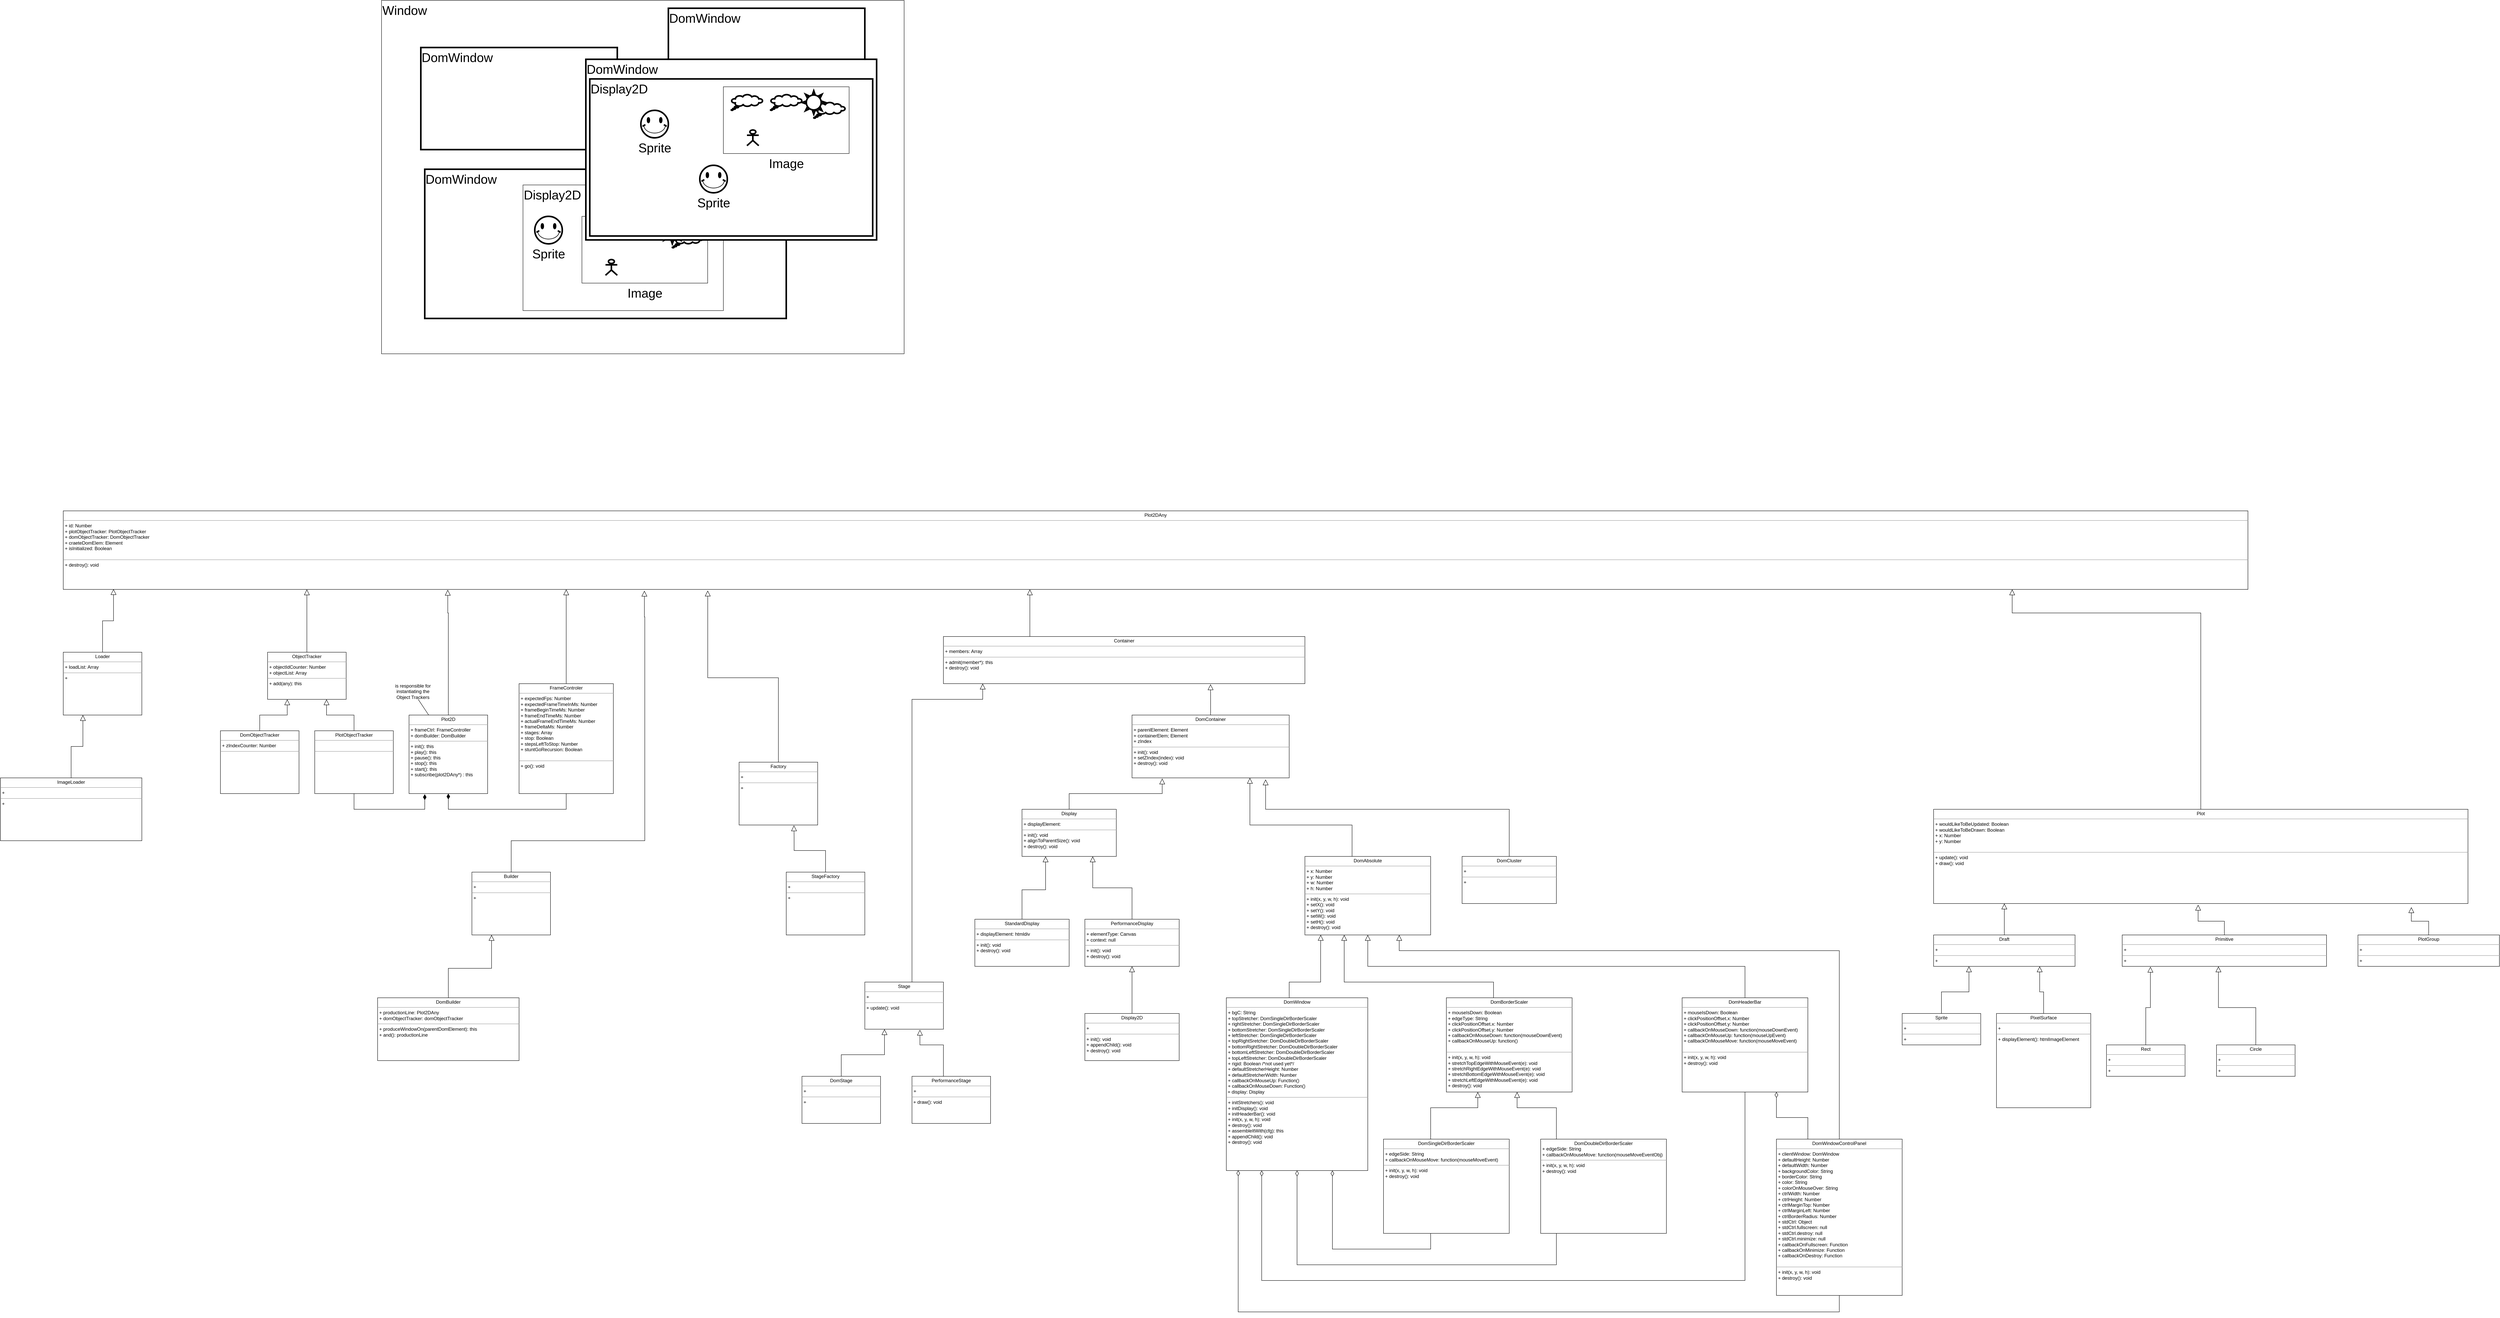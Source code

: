 <mxfile version="18.2.0" type="device"><diagram name="Page-1" id="c4acf3e9-155e-7222-9cf6-157b1a14988f"><mxGraphModel dx="3333" dy="3753" grid="1" gridSize="10" guides="1" tooltips="1" connect="1" arrows="1" fold="1" page="1" pageScale="1" pageWidth="850" pageHeight="1100" background="none" math="0" shadow="0"><root><mxCell id="0"/><mxCell id="1" parent="0"/><mxCell id="RJFBfe73I9CJy5NAkhD7-13" style="edgeStyle=orthogonalEdgeStyle;rounded=0;orthogonalLoop=1;jettySize=auto;html=1;fontFamily=Helvetica;fontSize=12;endArrow=block;endFill=0;endSize=12;exitX=0.5;exitY=0;exitDx=0;exitDy=0;entryX=0.176;entryY=1.005;entryDx=0;entryDy=0;entryPerimeter=0;" parent="1" source="RJFBfe73I9CJy5NAkhD7-12" target="GbcnIfU0_HONQXFaWi0M-7" edge="1"><mxGeometry relative="1" as="geometry"><mxPoint x="-510" y="-860" as="targetPoint"/><Array as="points"><mxPoint x="-620" y="-860"/><mxPoint x="-621" y="-860"/></Array></mxGeometry></mxCell><mxCell id="RJFBfe73I9CJy5NAkhD7-12" value="&lt;p style=&quot;margin: 0px ; margin-top: 4px ; text-align: center&quot;&gt;Plot2D&lt;br&gt;&lt;/p&gt;&lt;hr size=&quot;1&quot;&gt;&lt;p style=&quot;margin: 0px ; margin-left: 4px&quot;&gt;+ frameCtrl: FrameController&lt;/p&gt;&lt;p style=&quot;margin: 0px ; margin-left: 4px&quot;&gt;+ domBuilder: DomBuilder&lt;br&gt;&lt;/p&gt;&lt;hr size=&quot;1&quot;&gt;&lt;p style=&quot;margin: 0px ; margin-left: 4px&quot;&gt;+ init(): this&lt;br&gt;+ play(): this&lt;/p&gt;&lt;p style=&quot;margin: 0px ; margin-left: 4px&quot;&gt;+ pause(): this&lt;/p&gt;&lt;p style=&quot;margin: 0px ; margin-left: 4px&quot;&gt;+ stop(): this&lt;/p&gt;&lt;p style=&quot;margin: 0px ; margin-left: 4px&quot;&gt;+ start(): this&lt;/p&gt;&lt;p style=&quot;margin: 0px ; margin-left: 4px&quot;&gt;+&amp;nbsp;subscribe(plot2DAny*) : this&lt;/p&gt;" style="verticalAlign=top;align=left;overflow=fill;fontSize=12;fontFamily=Helvetica;html=1;rounded=0;shadow=0;comic=0;labelBackgroundColor=none;strokeWidth=1" parent="1" vertex="1"><mxGeometry x="-720" y="-600" width="200" height="200" as="geometry"/></mxCell><mxCell id="RJFBfe73I9CJy5NAkhD7-16" style="edgeStyle=orthogonalEdgeStyle;rounded=0;orthogonalLoop=1;jettySize=auto;html=1;fontFamily=Helvetica;fontSize=12;endArrow=block;endFill=0;endSize=12;entryX=0.75;entryY=1;entryDx=0;entryDy=0;" parent="1" source="RJFBfe73I9CJy5NAkhD7-15" target="4dxrn8TrEAXnk7YATWgK-4" edge="1"><mxGeometry relative="1" as="geometry"><mxPoint x="-320" y="-800" as="targetPoint"/><Array as="points"><mxPoint x="-860" y="-600"/><mxPoint x="-930" y="-600"/></Array></mxGeometry></mxCell><mxCell id="sFzs9olkC0DFiYcPd4qq-1" style="edgeStyle=orthogonalEdgeStyle;rounded=0;orthogonalLoop=1;jettySize=auto;html=1;endArrow=diamondThin;endFill=1;jumpSize=6;endSize=12;entryX=0.2;entryY=1.008;entryDx=0;entryDy=0;entryPerimeter=0;" parent="1" source="RJFBfe73I9CJy5NAkhD7-15" target="RJFBfe73I9CJy5NAkhD7-12" edge="1"><mxGeometry relative="1" as="geometry"><Array as="points"><mxPoint x="-860" y="-360"/><mxPoint x="-680" y="-360"/></Array><mxPoint x="-680" y="-430" as="targetPoint"/></mxGeometry></mxCell><mxCell id="RJFBfe73I9CJy5NAkhD7-15" value="&lt;p style=&quot;margin: 0px ; margin-top: 4px ; text-align: center&quot;&gt;PlotObjectTracker&lt;br&gt;&lt;/p&gt;&lt;hr size=&quot;1&quot;&gt;&lt;br&gt;&lt;hr size=&quot;1&quot;&gt;&lt;p style=&quot;margin: 0px ; margin-left: 4px&quot;&gt;&lt;br&gt;&lt;/p&gt;" style="verticalAlign=top;align=left;overflow=fill;fontSize=12;fontFamily=Helvetica;html=1;rounded=0;shadow=0;comic=0;labelBackgroundColor=none;strokeWidth=1" parent="1" vertex="1"><mxGeometry x="-960" y="-560" width="200" height="160" as="geometry"/></mxCell><mxCell id="kJnPXQE-hYVqQtYku6ac-1" style="edgeStyle=orthogonalEdgeStyle;rounded=0;orthogonalLoop=1;jettySize=auto;html=1;endArrow=block;endFill=0;endSize=12;" parent="1" source="RJFBfe73I9CJy5NAkhD7-17" target="GbcnIfU0_HONQXFaWi0M-7" edge="1"><mxGeometry relative="1" as="geometry"><mxPoint x="-300" y="-910" as="targetPoint"/><Array as="points"><mxPoint x="-320" y="-820"/><mxPoint x="-320" y="-820"/></Array></mxGeometry></mxCell><mxCell id="sFzs9olkC0DFiYcPd4qq-2" style="edgeStyle=orthogonalEdgeStyle;rounded=0;jumpSize=6;orthogonalLoop=1;jettySize=auto;html=1;entryX=0.5;entryY=1;entryDx=0;entryDy=0;endArrow=diamondThin;endFill=1;endSize=12;exitX=0.5;exitY=1;exitDx=0;exitDy=0;" parent="1" source="RJFBfe73I9CJy5NAkhD7-17" target="RJFBfe73I9CJy5NAkhD7-12" edge="1"><mxGeometry relative="1" as="geometry"><Array as="points"><mxPoint x="-320" y="-360"/><mxPoint x="-620" y="-360"/></Array></mxGeometry></mxCell><mxCell id="RJFBfe73I9CJy5NAkhD7-17" value="&lt;p style=&quot;margin: 0px ; margin-top: 4px ; text-align: center&quot;&gt;FrameControler&lt;br&gt;&lt;/p&gt;&lt;hr size=&quot;1&quot;&gt;&lt;p style=&quot;margin: 0px ; margin-left: 4px&quot;&gt;+ expectedFps: Number&lt;/p&gt;&lt;p style=&quot;margin: 0px ; margin-left: 4px&quot;&gt;+ expectedFrameTimeInMs: Number&lt;/p&gt;&lt;p style=&quot;margin: 0px ; margin-left: 4px&quot;&gt;+ frameBeginTimeMs: Number&lt;/p&gt;&lt;p style=&quot;margin: 0px ; margin-left: 4px&quot;&gt;+ frameEndTimeMs: Number&lt;/p&gt;&lt;p style=&quot;margin: 0px ; margin-left: 4px&quot;&gt;+ actualFrameEndTimeMs: Number&lt;/p&gt;&lt;p style=&quot;margin: 0px ; margin-left: 4px&quot;&gt;+ frameDeltaMs: Number&lt;/p&gt;&lt;p style=&quot;margin: 0px ; margin-left: 4px&quot;&gt;+ stages: Array&lt;/p&gt;&lt;p style=&quot;margin: 0px ; margin-left: 4px&quot;&gt;+ stop: Boolean&lt;/p&gt;&lt;p style=&quot;margin: 0px ; margin-left: 4px&quot;&gt;+ stepsLeftToStop: Number&lt;/p&gt;&lt;p style=&quot;margin: 0px ; margin-left: 4px&quot;&gt;+ stuntGoRecursion: Boolean&lt;/p&gt;&lt;p style=&quot;margin: 0px ; margin-left: 4px&quot;&gt;&lt;br&gt;&lt;/p&gt;&lt;hr size=&quot;1&quot;&gt;&lt;p style=&quot;margin: 0px ; margin-left: 4px&quot;&gt;+ go(): void&lt;/p&gt;" style="verticalAlign=top;align=left;overflow=fill;fontSize=12;fontFamily=Helvetica;html=1;rounded=0;shadow=0;comic=0;labelBackgroundColor=none;strokeWidth=1" parent="1" vertex="1"><mxGeometry x="-440" y="-679.94" width="240" height="279.94" as="geometry"/></mxCell><mxCell id="kJnPXQE-hYVqQtYku6ac-3" style="edgeStyle=orthogonalEdgeStyle;rounded=0;orthogonalLoop=1;jettySize=auto;html=1;endArrow=block;endFill=0;endSize=12;" parent="1" source="kJnPXQE-hYVqQtYku6ac-2" edge="1"><mxGeometry relative="1" as="geometry"><mxPoint x="860" y="-920" as="targetPoint"/><Array as="points"><mxPoint x="860" y="-920"/></Array></mxGeometry></mxCell><mxCell id="kJnPXQE-hYVqQtYku6ac-2" value="&lt;p style=&quot;margin: 0px ; margin-top: 4px ; text-align: center&quot;&gt;Container&lt;br&gt;&lt;/p&gt;&lt;hr size=&quot;1&quot;&gt;&lt;p style=&quot;margin: 0px ; margin-left: 4px&quot;&gt;+ members: Array&lt;br&gt;&lt;/p&gt;&lt;hr size=&quot;1&quot;&gt;&lt;p style=&quot;margin: 0px ; margin-left: 4px&quot;&gt;+ admit(member*): this&lt;/p&gt;&lt;p style=&quot;margin: 0px ; margin-left: 4px&quot;&gt;+ destroy(): void&lt;br&gt;&lt;/p&gt;&lt;p style=&quot;margin: 0px ; margin-left: 4px&quot;&gt;&lt;br&gt;&lt;/p&gt;" style="verticalAlign=top;align=left;overflow=fill;fontSize=12;fontFamily=Helvetica;html=1;rounded=0;shadow=0;comic=0;labelBackgroundColor=none;strokeWidth=1" parent="1" vertex="1"><mxGeometry x="640" y="-800" width="920" height="120" as="geometry"/></mxCell><mxCell id="kJnPXQE-hYVqQtYku6ac-5" style="edgeStyle=orthogonalEdgeStyle;rounded=0;orthogonalLoop=1;jettySize=auto;html=1;endArrow=block;endFill=0;endSize=12;" parent="1" source="kJnPXQE-hYVqQtYku6ac-4" edge="1"><mxGeometry relative="1" as="geometry"><mxPoint x="740" y="-680" as="targetPoint"/><Array as="points"><mxPoint x="560" y="-640"/><mxPoint x="740" y="-640"/></Array></mxGeometry></mxCell><mxCell id="kJnPXQE-hYVqQtYku6ac-4" value="&lt;p style=&quot;margin: 0px ; margin-top: 4px ; text-align: center&quot;&gt;Stage&lt;br&gt;&lt;/p&gt;&lt;hr size=&quot;1&quot;&gt;&lt;p style=&quot;margin: 0px ; margin-left: 4px&quot;&gt;+&amp;nbsp;&lt;br&gt;&lt;/p&gt;&lt;hr size=&quot;1&quot;&gt;&lt;p style=&quot;margin: 0px ; margin-left: 4px&quot;&gt;+ update(): void&lt;/p&gt;" style="verticalAlign=top;align=left;overflow=fill;fontSize=12;fontFamily=Helvetica;html=1;rounded=0;shadow=0;comic=0;labelBackgroundColor=none;strokeWidth=1" parent="1" vertex="1"><mxGeometry x="440" y="80" width="200" height="120" as="geometry"/></mxCell><mxCell id="kJnPXQE-hYVqQtYku6ac-7" style="edgeStyle=orthogonalEdgeStyle;rounded=0;orthogonalLoop=1;jettySize=auto;html=1;endArrow=block;endFill=0;endSize=12;" parent="1" source="kJnPXQE-hYVqQtYku6ac-6" target="GbcnIfU0_HONQXFaWi0M-7" edge="1"><mxGeometry relative="1" as="geometry"><mxPoint x="3360" y="-900" as="targetPoint"/><Array as="points"><mxPoint x="3840" y="-860"/><mxPoint x="3360" y="-860"/></Array></mxGeometry></mxCell><mxCell id="kJnPXQE-hYVqQtYku6ac-6" value="&lt;p style=&quot;margin: 0px ; margin-top: 4px ; text-align: center&quot;&gt;Plot&lt;/p&gt;&lt;hr size=&quot;1&quot;&gt;&lt;p style=&quot;margin: 0px ; margin-left: 4px&quot;&gt;+ wouldLikeToBeUpdated: Boolean&lt;/p&gt;&lt;p style=&quot;margin: 0px ; margin-left: 4px&quot;&gt;+ wouldLikeToBeDrawn: Boolean&lt;/p&gt;&lt;p style=&quot;margin: 0px ; margin-left: 4px&quot;&gt;+ x: Number&lt;/p&gt;&lt;p style=&quot;margin: 0px ; margin-left: 4px&quot;&gt;+ y: Number&lt;br&gt;&lt;/p&gt;&lt;p style=&quot;margin: 0px ; margin-left: 4px&quot;&gt;&lt;br&gt;&lt;/p&gt;&lt;hr size=&quot;1&quot;&gt;&lt;p style=&quot;margin: 0px ; margin-left: 4px&quot;&gt;+ update(): void&lt;/p&gt;&lt;p style=&quot;margin: 0px ; margin-left: 4px&quot;&gt;+ draw(): void&lt;/p&gt;" style="verticalAlign=top;align=left;overflow=fill;fontSize=12;fontFamily=Helvetica;html=1;rounded=0;shadow=0;comic=0;labelBackgroundColor=none;strokeWidth=1" parent="1" vertex="1"><mxGeometry x="3160" y="-360" width="1360" height="240" as="geometry"/></mxCell><mxCell id="fnQTh6k-CToftt7__Oat-6" style="edgeStyle=orthogonalEdgeStyle;rounded=0;orthogonalLoop=1;jettySize=auto;html=1;endArrow=block;endFill=0;endSize=12;" parent="1" source="fnQTh6k-CToftt7__Oat-1" target="kJnPXQE-hYVqQtYku6ac-6" edge="1"><mxGeometry relative="1" as="geometry"><mxPoint x="3420" y="-200" as="targetPoint"/><Array as="points"><mxPoint x="3260" y="-160"/><mxPoint x="3260" y="-160"/></Array></mxGeometry></mxCell><mxCell id="fnQTh6k-CToftt7__Oat-1" value="&lt;p style=&quot;margin: 0px ; margin-top: 4px ; text-align: center&quot;&gt;Draft&lt;/p&gt;&lt;hr size=&quot;1&quot;&gt;&lt;p style=&quot;margin: 0px ; margin-left: 4px&quot;&gt;+ &lt;br&gt;&lt;/p&gt;&lt;hr size=&quot;1&quot;&gt;&lt;p style=&quot;margin: 0px ; margin-left: 4px&quot;&gt;+&amp;nbsp;&lt;/p&gt;" style="verticalAlign=top;align=left;overflow=fill;fontSize=12;fontFamily=Helvetica;html=1;rounded=0;shadow=0;comic=0;labelBackgroundColor=none;strokeWidth=1" parent="1" vertex="1"><mxGeometry x="3160" y="-40" width="360" height="80" as="geometry"/></mxCell><mxCell id="fnQTh6k-CToftt7__Oat-4" style="edgeStyle=orthogonalEdgeStyle;rounded=0;orthogonalLoop=1;jettySize=auto;html=1;entryX=0.25;entryY=1;entryDx=0;entryDy=0;endArrow=block;endFill=0;endSize=12;" parent="1" source="fnQTh6k-CToftt7__Oat-2" target="fnQTh6k-CToftt7__Oat-1" edge="1"><mxGeometry relative="1" as="geometry"/></mxCell><mxCell id="fnQTh6k-CToftt7__Oat-2" value="&lt;p style=&quot;margin: 0px ; margin-top: 4px ; text-align: center&quot;&gt;Sprite&lt;/p&gt;&lt;hr size=&quot;1&quot;&gt;&lt;p style=&quot;margin: 0px ; margin-left: 4px&quot;&gt;+&amp;nbsp;&lt;br&gt;&lt;/p&gt;&lt;hr size=&quot;1&quot;&gt;&lt;p style=&quot;margin: 0px ; margin-left: 4px&quot;&gt;+&amp;nbsp;&lt;/p&gt;" style="verticalAlign=top;align=left;overflow=fill;fontSize=12;fontFamily=Helvetica;html=1;rounded=0;shadow=0;comic=0;labelBackgroundColor=none;strokeWidth=1" parent="1" vertex="1"><mxGeometry x="3080" y="160" width="200" height="80" as="geometry"/></mxCell><mxCell id="fnQTh6k-CToftt7__Oat-5" style="edgeStyle=orthogonalEdgeStyle;rounded=0;orthogonalLoop=1;jettySize=auto;html=1;entryX=0.75;entryY=1;entryDx=0;entryDy=0;endArrow=block;endFill=0;endSize=12;" parent="1" source="fnQTh6k-CToftt7__Oat-3" target="fnQTh6k-CToftt7__Oat-1" edge="1"><mxGeometry relative="1" as="geometry"/></mxCell><mxCell id="fnQTh6k-CToftt7__Oat-3" value="&lt;p style=&quot;margin: 0px ; margin-top: 4px ; text-align: center&quot;&gt;PixelSurface&lt;br&gt;&lt;/p&gt;&lt;hr size=&quot;1&quot;&gt;&lt;p style=&quot;margin: 0px ; margin-left: 4px&quot;&gt;+&amp;nbsp;&lt;br&gt;&lt;/p&gt;&lt;hr size=&quot;1&quot;&gt;&lt;p style=&quot;margin: 0px ; margin-left: 4px&quot;&gt;+ displayElement(): htmlImageElement&lt;br&gt;&lt;/p&gt;" style="verticalAlign=top;align=left;overflow=fill;fontSize=12;fontFamily=Helvetica;html=1;rounded=0;shadow=0;comic=0;labelBackgroundColor=none;strokeWidth=1" parent="1" vertex="1"><mxGeometry x="3320" y="160" width="240" height="240" as="geometry"/></mxCell><mxCell id="DGd09kKSLcv-sryx9KwL-3" style="edgeStyle=orthogonalEdgeStyle;rounded=0;orthogonalLoop=1;jettySize=auto;html=1;endArrow=block;endFill=0;endSize=12;exitX=0.5;exitY=0;exitDx=0;exitDy=0;entryX=0.75;entryY=1;entryDx=0;entryDy=0;" parent="1" source="DGd09kKSLcv-sryx9KwL-1" target="5yzrOpdewunOsJcBgP0z-1" edge="1"><mxGeometry relative="1" as="geometry"><mxPoint x="1000" y="-240" as="targetPoint"/><Array as="points"><mxPoint x="1120" y="-160"/><mxPoint x="1020" y="-160"/></Array><mxPoint x="1180" y="-160" as="sourcePoint"/></mxGeometry></mxCell><mxCell id="DGd09kKSLcv-sryx9KwL-1" value="&lt;p style=&quot;margin: 0px ; margin-top: 4px ; text-align: center&quot;&gt;PerformanceDisplay&lt;br&gt;&lt;/p&gt;&lt;hr size=&quot;1&quot;&gt;&lt;p style=&quot;margin: 0px ; margin-left: 4px&quot;&gt;+ elementType: Canvas&lt;br&gt;&lt;/p&gt;&lt;p style=&quot;margin: 0px ; margin-left: 4px&quot;&gt;+ context: null&lt;br&gt;&lt;/p&gt;&lt;hr size=&quot;1&quot;&gt;&lt;p style=&quot;margin: 0px ; margin-left: 4px&quot;&gt;+ init(): void&lt;/p&gt;&lt;p style=&quot;margin: 0px ; margin-left: 4px&quot;&gt;+ destroy(): void&lt;br&gt;&lt;/p&gt;" style="verticalAlign=top;align=left;overflow=fill;fontSize=12;fontFamily=Helvetica;html=1;rounded=0;shadow=0;comic=0;labelBackgroundColor=none;strokeWidth=1" parent="1" vertex="1"><mxGeometry x="1000" y="-80" width="240" height="120" as="geometry"/></mxCell><mxCell id="GbcnIfU0_HONQXFaWi0M-7" value="&lt;p style=&quot;margin: 0px ; margin-top: 4px ; text-align: center&quot;&gt;Plot2DAny&lt;br&gt;&lt;/p&gt;&lt;hr size=&quot;1&quot;&gt;&lt;p style=&quot;margin: 0px ; margin-left: 4px&quot;&gt;+ id: Number&lt;br&gt;&lt;/p&gt;&lt;p style=&quot;margin: 0px ; margin-left: 4px&quot;&gt;+ plotObjectTracker: PlotObjectTracker&lt;/p&gt;&lt;p style=&quot;margin: 0px ; margin-left: 4px&quot;&gt;+ domObjectTracker: DomObjectTracker&lt;br&gt;&lt;/p&gt;&lt;p style=&quot;margin: 0px ; margin-left: 4px&quot;&gt;+ craeteDomElem: Element&lt;/p&gt;&lt;p style=&quot;margin: 0px ; margin-left: 4px&quot;&gt;+ isInitialized: Boolean&lt;br&gt;&lt;/p&gt;&lt;p style=&quot;margin: 0px ; margin-left: 4px&quot;&gt;&lt;br&gt;&lt;/p&gt;&lt;hr size=&quot;1&quot;&gt;&lt;p style=&quot;margin: 0px ; margin-left: 4px&quot;&gt;+ destroy(): void&lt;br&gt;&lt;/p&gt;" style="verticalAlign=top;align=left;overflow=fill;fontSize=12;fontFamily=Helvetica;html=1;rounded=0;shadow=0;comic=0;labelBackgroundColor=none;strokeWidth=1" parent="1" vertex="1"><mxGeometry x="-1600" y="-1120" width="5560" height="200" as="geometry"/></mxCell><mxCell id="Yr9hA1XsW8vjmc7dlePe-2" style="edgeStyle=orthogonalEdgeStyle;rounded=0;orthogonalLoop=1;jettySize=auto;html=1;endArrow=block;endFill=0;endSize=12;entryX=0.739;entryY=1.014;entryDx=0;entryDy=0;entryPerimeter=0;" parent="1" source="Yr9hA1XsW8vjmc7dlePe-1" target="kJnPXQE-hYVqQtYku6ac-2" edge="1"><mxGeometry relative="1" as="geometry"><Array as="points"/><mxPoint x="1320" y="-670" as="targetPoint"/></mxGeometry></mxCell><mxCell id="Yr9hA1XsW8vjmc7dlePe-1" value="&lt;p style=&quot;margin: 0px ; margin-top: 4px ; text-align: center&quot;&gt;DomContainer&lt;/p&gt;&lt;hr size=&quot;1&quot;&gt;&lt;p style=&quot;margin: 0px 0px 0px 4px&quot;&gt;+ parenlElement: Element&lt;/p&gt;&lt;p style=&quot;margin: 0px 0px 0px 4px&quot;&gt;+ containerElem; Element&lt;/p&gt;&lt;p style=&quot;margin: 0px 0px 0px 4px&quot;&gt;+ zIndex&lt;/p&gt;&lt;hr size=&quot;1&quot;&gt;&lt;p style=&quot;margin: 0px ; margin-left: 4px&quot;&gt;+ init(): void&lt;/p&gt;&lt;p style=&quot;margin: 0px ; margin-left: 4px&quot;&gt;+ setZIndex(index): void&lt;/p&gt;&lt;p style=&quot;margin: 0px ; margin-left: 4px&quot;&gt;+ destroy(): void&lt;br&gt;&lt;/p&gt;" style="verticalAlign=top;align=left;overflow=fill;fontSize=12;fontFamily=Helvetica;html=1;rounded=0;shadow=0;comic=0;labelBackgroundColor=none;strokeWidth=1" parent="1" vertex="1"><mxGeometry x="1120" y="-600" width="400" height="160" as="geometry"/></mxCell><mxCell id="Yr9hA1XsW8vjmc7dlePe-4" style="edgeStyle=orthogonalEdgeStyle;rounded=0;orthogonalLoop=1;jettySize=auto;html=1;endArrow=block;endFill=0;endSize=12;entryX=0.75;entryY=1;entryDx=0;entryDy=0;" parent="1" source="Yr9hA1XsW8vjmc7dlePe-3" target="Yr9hA1XsW8vjmc7dlePe-1" edge="1"><mxGeometry relative="1" as="geometry"><Array as="points"><mxPoint x="1680" y="-320"/><mxPoint x="1420" y="-320"/></Array><mxPoint x="1430" y="-440" as="targetPoint"/></mxGeometry></mxCell><mxCell id="Yr9hA1XsW8vjmc7dlePe-3" value="&lt;p style=&quot;margin: 0px ; margin-top: 4px ; text-align: center&quot;&gt;DomAbsolute&lt;/p&gt;&lt;hr size=&quot;1&quot;&gt;&lt;p style=&quot;margin: 0px ; margin-left: 4px&quot;&gt;+ x: Number&lt;br&gt;&lt;/p&gt;&lt;p style=&quot;margin: 0px ; margin-left: 4px&quot;&gt;+ y: Number&lt;/p&gt;&lt;p style=&quot;margin: 0px ; margin-left: 4px&quot;&gt;+ w: Number&lt;/p&gt;&lt;p style=&quot;margin: 0px ; margin-left: 4px&quot;&gt;+ h: Number&lt;/p&gt;&lt;hr size=&quot;1&quot;&gt;&lt;p style=&quot;margin: 0px ; margin-left: 4px&quot;&gt;+ init(x, y, w, h): void&lt;/p&gt;&lt;p style=&quot;margin: 0px ; margin-left: 4px&quot;&gt;+ setX(): void&lt;/p&gt;&lt;p style=&quot;margin: 0px ; margin-left: 4px&quot;&gt;+ setY(): void&lt;/p&gt;&lt;p style=&quot;margin: 0px ; margin-left: 4px&quot;&gt;+ setW(): void&lt;/p&gt;&lt;p style=&quot;margin: 0px ; margin-left: 4px&quot;&gt;+ setH(): void&lt;/p&gt;&lt;p style=&quot;margin: 0px ; margin-left: 4px&quot;&gt;+ destroy(): void&lt;br&gt;&lt;/p&gt;" style="verticalAlign=top;align=left;overflow=fill;fontSize=12;fontFamily=Helvetica;html=1;rounded=0;shadow=0;comic=0;labelBackgroundColor=none;strokeWidth=1" parent="1" vertex="1"><mxGeometry x="1560" y="-240" width="320" height="200" as="geometry"/></mxCell><mxCell id="Yr9hA1XsW8vjmc7dlePe-6" style="edgeStyle=orthogonalEdgeStyle;rounded=0;orthogonalLoop=1;jettySize=auto;html=1;endArrow=block;endFill=0;endSize=12;entryX=0.126;entryY=0.999;entryDx=0;entryDy=0;entryPerimeter=0;" parent="1" source="Yr9hA1XsW8vjmc7dlePe-5" target="Yr9hA1XsW8vjmc7dlePe-3" edge="1"><mxGeometry relative="1" as="geometry"><Array as="points"><mxPoint x="1520" y="80"/><mxPoint x="1600" y="80"/><mxPoint x="1600" y="-10"/></Array><mxPoint x="1600" y="-30" as="targetPoint"/></mxGeometry></mxCell><mxCell id="Yr9hA1XsW8vjmc7dlePe-5" value="&lt;p style=&quot;margin: 0px ; margin-top: 4px ; text-align: center&quot;&gt;DomWindow&lt;/p&gt;&lt;hr size=&quot;1&quot;&gt;&lt;p style=&quot;margin: 0px ; margin-left: 4px&quot;&gt;+ bgC: String&lt;br&gt;&lt;/p&gt;&lt;p style=&quot;margin: 0px ; margin-left: 4px&quot;&gt;+ topStretcher: DomSingleDirBorderScaler&lt;br&gt;&lt;/p&gt;&lt;p style=&quot;margin: 0px ; margin-left: 4px&quot;&gt;+ rightStretcher: DomSingleDirBorderScaler&lt;br&gt;&lt;/p&gt;&lt;p style=&quot;margin: 0px ; margin-left: 4px&quot;&gt;+ bottomStretcher: DomSingleDirBorderScaler&lt;br&gt;&lt;/p&gt;&lt;p style=&quot;margin: 0px ; margin-left: 4px&quot;&gt;+ leftStretcher: DomSingleDirBorderScaler&lt;br&gt;&lt;/p&gt;&lt;p style=&quot;margin: 0px ; margin-left: 4px&quot;&gt;+ topRightSretcher: DomDoubleDirBorderScaler&lt;br&gt;&lt;/p&gt;&lt;p style=&quot;margin: 0px ; margin-left: 4px&quot;&gt;+ bottomRightStretcher: DomDoubleDirBorderScaler&lt;br&gt;&lt;/p&gt;&lt;p style=&quot;margin: 0px ; margin-left: 4px&quot;&gt;+ bottomLeftStretcher: DomDoubleDirBorderScaler&lt;/p&gt;&lt;p style=&quot;margin: 0px ; margin-left: 4px&quot;&gt;+ topLeftStretcher: DomDoubleDirBorderScaler&lt;/p&gt;&lt;p style=&quot;margin: 0px ; margin-left: 4px&quot;&gt;+ rigid: Boolean /*not used yet*/&lt;br&gt;&lt;/p&gt;&lt;p style=&quot;margin: 0px ; margin-left: 4px&quot;&gt;+ defaultStretcherHeight: Number&lt;/p&gt;&lt;p style=&quot;margin: 0px ; margin-left: 4px&quot;&gt;+ defaultStretcherWidth: Number&lt;/p&gt;&lt;p style=&quot;margin: 0px ; margin-left: 4px&quot;&gt;+ callbackOnMouseUp: Function()&lt;/p&gt;&lt;p style=&quot;margin: 0px ; margin-left: 4px&quot;&gt;+ callbackOnMouseDown: Function()&lt;br&gt;&lt;/p&gt;&lt;div&gt;&amp;nbsp;+ display: Display&lt;br&gt;&lt;/div&gt;&lt;hr size=&quot;1&quot;&gt;&lt;p style=&quot;margin: 0px ; margin-left: 4px&quot;&gt;+ initStretchers(): void&lt;/p&gt;&lt;p style=&quot;margin: 0px ; margin-left: 4px&quot;&gt;+ initDisplay(): void&lt;/p&gt;&lt;p style=&quot;margin: 0px ; margin-left: 4px&quot;&gt;+ initHeaderBar(): void&lt;/p&gt;&lt;p style=&quot;margin: 0px ; margin-left: 4px&quot;&gt;+ init(x, y, w, h): void&lt;/p&gt;&lt;p style=&quot;margin: 0px ; margin-left: 4px&quot;&gt;+ destroy(): void&lt;br&gt;&lt;/p&gt;&lt;p style=&quot;margin: 0px ; margin-left: 4px&quot;&gt;+ assembleItWith(cfg): this&lt;br&gt;&lt;/p&gt;&lt;p style=&quot;margin: 0px ; margin-left: 4px&quot;&gt;+ appendChild(): void&lt;/p&gt;&lt;p style=&quot;margin: 0px ; margin-left: 4px&quot;&gt;+ destroy(): void&lt;br&gt;&lt;/p&gt;" style="verticalAlign=top;align=left;overflow=fill;fontSize=12;fontFamily=Helvetica;html=1;rounded=0;shadow=0;comic=0;labelBackgroundColor=none;strokeWidth=1" parent="1" vertex="1"><mxGeometry x="1360" y="120" width="360" height="440" as="geometry"/></mxCell><mxCell id="NDN2IvtxEd_3-C9_4fc--2" style="edgeStyle=orthogonalEdgeStyle;rounded=0;orthogonalLoop=1;jettySize=auto;html=1;entryX=0.85;entryY=1.025;entryDx=0;entryDy=0;entryPerimeter=0;endArrow=block;endFill=0;endSize=12;" parent="1" source="NDN2IvtxEd_3-C9_4fc--1" target="Yr9hA1XsW8vjmc7dlePe-1" edge="1"><mxGeometry relative="1" as="geometry"><Array as="points"><mxPoint x="2080" y="-360"/><mxPoint x="1460" y="-360"/></Array></mxGeometry></mxCell><mxCell id="NDN2IvtxEd_3-C9_4fc--1" value="&lt;p style=&quot;margin: 0px ; margin-top: 4px ; text-align: center&quot;&gt;DomCluster&lt;/p&gt;&lt;hr size=&quot;1&quot;&gt;&lt;p style=&quot;margin: 0px ; margin-left: 4px&quot;&gt;+&amp;nbsp;&lt;br&gt;&lt;/p&gt;&lt;hr size=&quot;1&quot;&gt;&lt;p style=&quot;margin: 0px ; margin-left: 4px&quot;&gt;+&amp;nbsp;&lt;/p&gt;" style="verticalAlign=top;align=left;overflow=fill;fontSize=12;fontFamily=Helvetica;html=1;rounded=0;shadow=0;comic=0;labelBackgroundColor=none;strokeWidth=1" parent="1" vertex="1"><mxGeometry x="1960" y="-240" width="240" height="120" as="geometry"/></mxCell><mxCell id="NDN2IvtxEd_3-C9_4fc--4" style="edgeStyle=orthogonalEdgeStyle;rounded=0;orthogonalLoop=1;jettySize=auto;html=1;endArrow=block;endFill=0;endSize=12;" parent="1" source="NDN2IvtxEd_3-C9_4fc--3" edge="1"><mxGeometry relative="1" as="geometry"><mxPoint x="1120" y="40" as="targetPoint"/><Array as="points"><mxPoint x="1120" y="40"/></Array></mxGeometry></mxCell><mxCell id="NDN2IvtxEd_3-C9_4fc--3" value="&lt;p style=&quot;margin: 0px ; margin-top: 4px ; text-align: center&quot;&gt;Display2D&lt;br&gt;&lt;/p&gt;&lt;hr size=&quot;1&quot;&gt;&lt;p style=&quot;margin: 0px ; margin-left: 4px&quot;&gt;+&amp;nbsp;&lt;br&gt;&lt;/p&gt;&lt;hr size=&quot;1&quot;&gt;&lt;p style=&quot;margin: 0px ; margin-left: 4px&quot;&gt;+ init(): void&lt;/p&gt;&lt;p style=&quot;margin: 0px ; margin-left: 4px&quot;&gt;+ appendChild(): void&lt;/p&gt;&lt;p style=&quot;margin: 0px ; margin-left: 4px&quot;&gt;+ destroy(): void&lt;br&gt;&lt;/p&gt;" style="verticalAlign=top;align=left;overflow=fill;fontSize=12;fontFamily=Helvetica;html=1;rounded=0;shadow=0;comic=0;labelBackgroundColor=none;strokeWidth=1" parent="1" vertex="1"><mxGeometry x="1000" y="160" width="240" height="120" as="geometry"/></mxCell><mxCell id="NDN2IvtxEd_3-C9_4fc--6" style="edgeStyle=orthogonalEdgeStyle;rounded=0;orthogonalLoop=1;jettySize=auto;html=1;endArrow=block;endFill=0;endSize=12;entryX=0.495;entryY=1.013;entryDx=0;entryDy=0;entryPerimeter=0;" parent="1" source="NDN2IvtxEd_3-C9_4fc--5" target="kJnPXQE-hYVqQtYku6ac-6" edge="1"><mxGeometry relative="1" as="geometry"><Array as="points"/><mxPoint x="3550" y="-180" as="targetPoint"/></mxGeometry></mxCell><mxCell id="NDN2IvtxEd_3-C9_4fc--5" value="&lt;p style=&quot;margin: 0px ; margin-top: 4px ; text-align: center&quot;&gt;Primitive&lt;/p&gt;&lt;hr size=&quot;1&quot;&gt;&lt;p style=&quot;margin: 0px ; margin-left: 4px&quot;&gt;+&amp;nbsp;&lt;br&gt;&lt;/p&gt;&lt;hr size=&quot;1&quot;&gt;&lt;p style=&quot;margin: 0px ; margin-left: 4px&quot;&gt;+&amp;nbsp;&lt;/p&gt;" style="verticalAlign=top;align=left;overflow=fill;fontSize=12;fontFamily=Helvetica;html=1;rounded=0;shadow=0;comic=0;labelBackgroundColor=none;strokeWidth=1" parent="1" vertex="1"><mxGeometry x="3640" y="-40" width="520" height="80" as="geometry"/></mxCell><mxCell id="NDN2IvtxEd_3-C9_4fc--9" style="edgeStyle=orthogonalEdgeStyle;rounded=0;orthogonalLoop=1;jettySize=auto;html=1;endArrow=block;endFill=0;endSize=12;entryX=0.138;entryY=1.012;entryDx=0;entryDy=0;entryPerimeter=0;" parent="1" source="NDN2IvtxEd_3-C9_4fc--7" target="NDN2IvtxEd_3-C9_4fc--5" edge="1"><mxGeometry relative="1" as="geometry"><mxPoint x="3740" y="50" as="targetPoint"/></mxGeometry></mxCell><mxCell id="NDN2IvtxEd_3-C9_4fc--7" value="&lt;p style=&quot;margin: 0px ; margin-top: 4px ; text-align: center&quot;&gt;Rect&lt;/p&gt;&lt;hr size=&quot;1&quot;&gt;&lt;p style=&quot;margin: 0px ; margin-left: 4px&quot;&gt;+&amp;nbsp;&lt;br&gt;&lt;/p&gt;&lt;hr size=&quot;1&quot;&gt;&lt;p style=&quot;margin: 0px ; margin-left: 4px&quot;&gt;+&amp;nbsp;&lt;/p&gt;" style="verticalAlign=top;align=left;overflow=fill;fontSize=12;fontFamily=Helvetica;html=1;rounded=0;shadow=0;comic=0;labelBackgroundColor=none;strokeWidth=1" parent="1" vertex="1"><mxGeometry x="3600" y="240" width="200" height="80" as="geometry"/></mxCell><mxCell id="NDN2IvtxEd_3-C9_4fc--10" style="edgeStyle=orthogonalEdgeStyle;rounded=0;orthogonalLoop=1;jettySize=auto;html=1;entryX=0.471;entryY=1.002;entryDx=0;entryDy=0;entryPerimeter=0;endArrow=block;endFill=0;endSize=12;" parent="1" source="NDN2IvtxEd_3-C9_4fc--8" target="NDN2IvtxEd_3-C9_4fc--5" edge="1"><mxGeometry relative="1" as="geometry"/></mxCell><mxCell id="NDN2IvtxEd_3-C9_4fc--8" value="&lt;p style=&quot;margin: 0px ; margin-top: 4px ; text-align: center&quot;&gt;Circle&lt;/p&gt;&lt;hr size=&quot;1&quot;&gt;&lt;p style=&quot;margin: 0px ; margin-left: 4px&quot;&gt;+&amp;nbsp;&lt;br&gt;&lt;/p&gt;&lt;hr size=&quot;1&quot;&gt;&lt;p style=&quot;margin: 0px ; margin-left: 4px&quot;&gt;+&amp;nbsp;&lt;/p&gt;" style="verticalAlign=top;align=left;overflow=fill;fontSize=12;fontFamily=Helvetica;html=1;rounded=0;shadow=0;comic=0;labelBackgroundColor=none;strokeWidth=1" parent="1" vertex="1"><mxGeometry x="3880" y="240" width="200" height="80" as="geometry"/></mxCell><mxCell id="NDN2IvtxEd_3-C9_4fc--12" value="Window" style="rounded=0;whiteSpace=wrap;html=1;align=left;verticalAlign=top;fontSize=32;" parent="1" vertex="1"><mxGeometry x="-790" y="-2420" width="1330" height="900" as="geometry"/></mxCell><mxCell id="NDN2IvtxEd_3-C9_4fc--13" value="DomWindow" style="rounded=0;whiteSpace=wrap;html=1;fontSize=32;align=left;verticalAlign=top;strokeWidth=4;" parent="1" vertex="1"><mxGeometry x="-690" y="-2300" width="500" height="260" as="geometry"/></mxCell><mxCell id="NDN2IvtxEd_3-C9_4fc--14" value="DomWindow" style="rounded=0;whiteSpace=wrap;html=1;fontSize=32;align=left;verticalAlign=top;strokeWidth=4;" parent="1" vertex="1"><mxGeometry x="-60" y="-2400" width="500" height="260" as="geometry"/></mxCell><mxCell id="NDN2IvtxEd_3-C9_4fc--15" value="DomWindow" style="rounded=0;whiteSpace=wrap;html=1;fontSize=32;align=left;verticalAlign=top;strokeWidth=4;" parent="1" vertex="1"><mxGeometry x="-680" y="-1990" width="920" height="380" as="geometry"/></mxCell><mxCell id="NDN2IvtxEd_3-C9_4fc--16" value="Display2D" style="rounded=0;whiteSpace=wrap;html=1;fontSize=32;align=left;verticalAlign=top;" parent="1" vertex="1"><mxGeometry x="-430" y="-1950" width="510" height="320" as="geometry"/></mxCell><mxCell id="NDN2IvtxEd_3-C9_4fc--20" value="Sprite" style="verticalLabelPosition=bottom;verticalAlign=top;html=1;shape=mxgraph.basic.smiley;fontSize=32;strokeWidth=4;" parent="1" vertex="1"><mxGeometry x="-400" y="-1870" width="70" height="70" as="geometry"/></mxCell><mxCell id="NDN2IvtxEd_3-C9_4fc--32" value="" style="group" parent="1" vertex="1" connectable="0"><mxGeometry x="-280" y="-1870" width="320" height="170" as="geometry"/></mxCell><mxCell id="NDN2IvtxEd_3-C9_4fc--26" value="Image" style="verticalLabelPosition=bottom;verticalAlign=top;html=1;shape=mxgraph.basic.rect;fillColor2=none;strokeWidth=1;size=20;indent=5;fontSize=32;" parent="NDN2IvtxEd_3-C9_4fc--32" vertex="1"><mxGeometry width="320" height="170" as="geometry"/></mxCell><mxCell id="NDN2IvtxEd_3-C9_4fc--27" value="" style="whiteSpace=wrap;html=1;shape=mxgraph.basic.cloud_callout;fontSize=32;strokeWidth=4;" parent="NDN2IvtxEd_3-C9_4fc--32" vertex="1"><mxGeometry x="20" y="20" width="80" height="40" as="geometry"/></mxCell><mxCell id="NDN2IvtxEd_3-C9_4fc--28" value="" style="whiteSpace=wrap;html=1;shape=mxgraph.basic.cloud_callout;fontSize=32;strokeWidth=4;" parent="NDN2IvtxEd_3-C9_4fc--32" vertex="1"><mxGeometry x="120" y="20" width="80" height="40" as="geometry"/></mxCell><mxCell id="NDN2IvtxEd_3-C9_4fc--29" value="" style="whiteSpace=wrap;html=1;shape=mxgraph.basic.cloud_callout;fontSize=32;strokeWidth=4;" parent="NDN2IvtxEd_3-C9_4fc--32" vertex="1"><mxGeometry x="230" y="40" width="80" height="40" as="geometry"/></mxCell><mxCell id="NDN2IvtxEd_3-C9_4fc--30" value="" style="verticalLabelPosition=bottom;verticalAlign=top;html=1;shape=mxgraph.basic.sun;fontSize=32;strokeWidth=4;" parent="NDN2IvtxEd_3-C9_4fc--32" vertex="1"><mxGeometry x="200" y="10" width="60" height="60" as="geometry"/></mxCell><mxCell id="NDN2IvtxEd_3-C9_4fc--31" value="" style="shape=umlActor;verticalLabelPosition=bottom;verticalAlign=top;html=1;outlineConnect=0;fontSize=32;strokeWidth=4;" parent="NDN2IvtxEd_3-C9_4fc--32" vertex="1"><mxGeometry x="60" y="110" width="30" height="40" as="geometry"/></mxCell><mxCell id="Q2CbNU8N6eSYbE5N_I1I-12" value="" style="group" parent="1" vertex="1" connectable="0"><mxGeometry x="-270" y="-2270" width="740" height="460" as="geometry"/></mxCell><mxCell id="Q2CbNU8N6eSYbE5N_I1I-1" value="DomWindow" style="rounded=0;whiteSpace=wrap;html=1;fontSize=32;align=left;verticalAlign=top;strokeWidth=4;" parent="Q2CbNU8N6eSYbE5N_I1I-12" vertex="1"><mxGeometry width="740" height="460" as="geometry"/></mxCell><mxCell id="Q2CbNU8N6eSYbE5N_I1I-2" value="Display2D" style="rounded=0;whiteSpace=wrap;html=1;fontSize=32;align=left;verticalAlign=top;strokeWidth=4;" parent="Q2CbNU8N6eSYbE5N_I1I-12" vertex="1"><mxGeometry x="10" y="50" width="720" height="400" as="geometry"/></mxCell><mxCell id="Q2CbNU8N6eSYbE5N_I1I-3" value="Sprite" style="verticalLabelPosition=bottom;verticalAlign=top;html=1;shape=mxgraph.basic.smiley;fontSize=32;strokeWidth=4;" parent="Q2CbNU8N6eSYbE5N_I1I-12" vertex="1"><mxGeometry x="140" y="130" width="70" height="70" as="geometry"/></mxCell><mxCell id="Q2CbNU8N6eSYbE5N_I1I-4" value="Sprite" style="verticalLabelPosition=bottom;verticalAlign=top;html=1;shape=mxgraph.basic.smiley;fontSize=32;strokeWidth=4;" parent="Q2CbNU8N6eSYbE5N_I1I-12" vertex="1"><mxGeometry x="290" y="270" width="70" height="70" as="geometry"/></mxCell><mxCell id="Q2CbNU8N6eSYbE5N_I1I-5" value="" style="group" parent="Q2CbNU8N6eSYbE5N_I1I-12" vertex="1" connectable="0"><mxGeometry x="350" y="70" width="320" height="170" as="geometry"/></mxCell><mxCell id="Q2CbNU8N6eSYbE5N_I1I-6" value="Image" style="verticalLabelPosition=bottom;verticalAlign=top;html=1;shape=mxgraph.basic.rect;fillColor2=none;strokeWidth=1;size=20;indent=5;fontSize=32;" parent="Q2CbNU8N6eSYbE5N_I1I-5" vertex="1"><mxGeometry width="320" height="170" as="geometry"/></mxCell><mxCell id="Q2CbNU8N6eSYbE5N_I1I-7" value="" style="whiteSpace=wrap;html=1;shape=mxgraph.basic.cloud_callout;fontSize=32;strokeWidth=4;" parent="Q2CbNU8N6eSYbE5N_I1I-5" vertex="1"><mxGeometry x="20" y="20" width="80" height="40" as="geometry"/></mxCell><mxCell id="Q2CbNU8N6eSYbE5N_I1I-8" value="" style="whiteSpace=wrap;html=1;shape=mxgraph.basic.cloud_callout;fontSize=32;strokeWidth=4;" parent="Q2CbNU8N6eSYbE5N_I1I-5" vertex="1"><mxGeometry x="120" y="20" width="80" height="40" as="geometry"/></mxCell><mxCell id="Q2CbNU8N6eSYbE5N_I1I-9" value="" style="whiteSpace=wrap;html=1;shape=mxgraph.basic.cloud_callout;fontSize=32;strokeWidth=4;" parent="Q2CbNU8N6eSYbE5N_I1I-5" vertex="1"><mxGeometry x="230" y="40" width="80" height="40" as="geometry"/></mxCell><mxCell id="Q2CbNU8N6eSYbE5N_I1I-10" value="" style="verticalLabelPosition=bottom;verticalAlign=top;html=1;shape=mxgraph.basic.sun;fontSize=32;strokeWidth=4;" parent="Q2CbNU8N6eSYbE5N_I1I-5" vertex="1"><mxGeometry x="200" y="10" width="60" height="60" as="geometry"/></mxCell><mxCell id="Q2CbNU8N6eSYbE5N_I1I-11" value="" style="shape=umlActor;verticalLabelPosition=bottom;verticalAlign=top;html=1;outlineConnect=0;fontSize=32;strokeWidth=4;" parent="Q2CbNU8N6eSYbE5N_I1I-5" vertex="1"><mxGeometry x="60" y="110" width="30" height="40" as="geometry"/></mxCell><mxCell id="Q2CbNU8N6eSYbE5N_I1I-16" style="edgeStyle=orthogonalEdgeStyle;rounded=0;orthogonalLoop=1;jettySize=auto;html=1;entryX=0.894;entryY=1.039;entryDx=0;entryDy=0;entryPerimeter=0;endArrow=block;endFill=0;endSize=12;" parent="1" source="Q2CbNU8N6eSYbE5N_I1I-15" target="kJnPXQE-hYVqQtYku6ac-6" edge="1"><mxGeometry relative="1" as="geometry"/></mxCell><mxCell id="Q2CbNU8N6eSYbE5N_I1I-15" value="&lt;p style=&quot;margin: 0px ; margin-top: 4px ; text-align: center&quot;&gt;PlotGroup&lt;/p&gt;&lt;hr size=&quot;1&quot;&gt;&lt;p style=&quot;margin: 0px ; margin-left: 4px&quot;&gt;+&amp;nbsp;&lt;br&gt;&lt;/p&gt;&lt;hr size=&quot;1&quot;&gt;&lt;p style=&quot;margin: 0px ; margin-left: 4px&quot;&gt;+&amp;nbsp;&lt;/p&gt;" style="verticalAlign=top;align=left;overflow=fill;fontSize=12;fontFamily=Helvetica;html=1;rounded=0;shadow=0;comic=0;labelBackgroundColor=none;strokeWidth=1" parent="1" vertex="1"><mxGeometry x="4240" y="-40" width="360" height="80" as="geometry"/></mxCell><mxCell id="JbcD7aSv_F2Hoht9WL6S-2" style="edgeStyle=orthogonalEdgeStyle;rounded=0;orthogonalLoop=1;jettySize=auto;html=1;endArrow=block;endFill=0;jumpSize=6;endSize=12;" parent="1" source="JbcD7aSv_F2Hoht9WL6S-1" edge="1"><mxGeometry relative="1" as="geometry"><Array as="points"><mxPoint x="2040" y="80"/><mxPoint x="1660" y="80"/><mxPoint x="1660" y="-40"/></Array><mxPoint x="1660" y="-40" as="targetPoint"/></mxGeometry></mxCell><mxCell id="JbcD7aSv_F2Hoht9WL6S-1" value="&lt;p style=&quot;margin: 0px ; margin-top: 4px ; text-align: center&quot;&gt;DomBorderScaler&lt;/p&gt;&lt;hr size=&quot;1&quot;&gt;&lt;p style=&quot;margin: 0px ; margin-left: 4px&quot;&gt;+ mouseIsDown: Boolean&lt;/p&gt;&lt;p style=&quot;margin: 0px ; margin-left: 4px&quot;&gt;+ edgeType: String&lt;/p&gt;&lt;p style=&quot;margin: 0px ; margin-left: 4px&quot;&gt;+ clickPositionOffset.x: Number&lt;/p&gt;&lt;p style=&quot;margin: 0px ; margin-left: 4px&quot;&gt;+ clickPositionOffset.y: Number&lt;/p&gt;&lt;p style=&quot;margin: 0px ; margin-left: 4px&quot;&gt;+ callbackOnMouseDown: function(mouseDownEvent)&lt;/p&gt;&lt;p style=&quot;margin: 0px ; margin-left: 4px&quot;&gt;+ callbackOnMouseUp: function()&lt;br&gt;&lt;/p&gt;&lt;p style=&quot;margin: 0px ; margin-left: 4px&quot;&gt;&lt;br&gt;&lt;/p&gt;&lt;hr size=&quot;1&quot;&gt;&lt;p style=&quot;margin: 0px ; margin-left: 4px&quot;&gt;+ init(x, y, w, h): void&lt;br&gt;&lt;/p&gt;&lt;p style=&quot;margin: 0px ; margin-left: 4px&quot;&gt;+&amp;nbsp;&lt;span style=&quot;background-color: initial;&quot;&gt;stretchTopEdgeWithMouseEvent(e): void&lt;/span&gt;&lt;/p&gt;&lt;p style=&quot;margin: 0px ; margin-left: 4px&quot;&gt;+ stretchRightEdgeWithMouseEvent(e): void&lt;/p&gt;&lt;p style=&quot;margin: 0px ; margin-left: 4px&quot;&gt;+ stretchBottomEdgeWithMouseEvent(e): void&lt;/p&gt;&lt;p style=&quot;margin: 0px ; margin-left: 4px&quot;&gt;+ stretchLeftEdgeWithMouseEvent(e): void&lt;/p&gt;&lt;p style=&quot;margin: 0px ; margin-left: 4px&quot;&gt;+ destroy(): void&lt;br&gt;&lt;/p&gt;" style="verticalAlign=top;align=left;overflow=fill;fontSize=12;fontFamily=Helvetica;html=1;rounded=0;shadow=0;comic=0;labelBackgroundColor=none;strokeWidth=1" parent="1" vertex="1"><mxGeometry x="1920" y="120" width="320" height="240" as="geometry"/></mxCell><mxCell id="H4-NasGRbJCna87X2Hoc-7" style="edgeStyle=orthogonalEdgeStyle;rounded=0;orthogonalLoop=1;jettySize=auto;html=1;endArrow=block;endFill=0;endSize=12;" parent="1" source="H4-NasGRbJCna87X2Hoc-5" edge="1"><mxGeometry relative="1" as="geometry"><Array as="points"><mxPoint x="1880" y="400"/><mxPoint x="2000" y="400"/><mxPoint x="2000" y="360"/></Array><mxPoint x="2000" y="360" as="targetPoint"/></mxGeometry></mxCell><mxCell id="q9-28943VIfqQTNN0ZHd-1" style="edgeStyle=orthogonalEdgeStyle;rounded=0;orthogonalLoop=1;jettySize=auto;html=1;entryX=0.75;entryY=1;entryDx=0;entryDy=0;endArrow=diamondThin;endFill=0;jumpSize=6;endSize=12;" parent="1" source="H4-NasGRbJCna87X2Hoc-5" target="Yr9hA1XsW8vjmc7dlePe-5" edge="1"><mxGeometry relative="1" as="geometry"><mxPoint x="1490" y="600" as="targetPoint"/><Array as="points"><mxPoint x="1880" y="760"/><mxPoint x="1630" y="760"/></Array></mxGeometry></mxCell><mxCell id="H4-NasGRbJCna87X2Hoc-5" value="&lt;p style=&quot;margin: 0px ; margin-top: 4px ; text-align: center&quot;&gt;DomSingleDirBorderScaler&lt;/p&gt;&lt;hr size=&quot;1&quot;&gt;&lt;p style=&quot;margin: 0px ; margin-left: 4px&quot;&gt;+ edgeSide: String&lt;/p&gt;&lt;p style=&quot;margin: 0px ; margin-left: 4px&quot;&gt;+ callbackOnMouseMove: function(mouseMoveEvent)&lt;br&gt;&lt;/p&gt;&lt;hr size=&quot;1&quot;&gt;&lt;p style=&quot;margin: 0px ; margin-left: 4px&quot;&gt;+ init(x, y, w, h): void&lt;/p&gt;&lt;p style=&quot;margin: 0px ; margin-left: 4px&quot;&gt;+ destroy(): void&lt;br&gt;&lt;/p&gt;" style="verticalAlign=top;align=left;overflow=fill;fontSize=12;fontFamily=Helvetica;html=1;rounded=0;shadow=0;comic=0;labelBackgroundColor=none;strokeWidth=1" parent="1" vertex="1"><mxGeometry x="1760" y="480" width="320" height="240" as="geometry"/></mxCell><mxCell id="H4-NasGRbJCna87X2Hoc-8" style="edgeStyle=orthogonalEdgeStyle;rounded=0;orthogonalLoop=1;jettySize=auto;html=1;endArrow=block;endFill=0;endSize=12;" parent="1" source="H4-NasGRbJCna87X2Hoc-6" edge="1"><mxGeometry relative="1" as="geometry"><Array as="points"><mxPoint x="2200" y="400"/><mxPoint x="2100" y="400"/></Array><mxPoint x="2100" y="360" as="targetPoint"/></mxGeometry></mxCell><mxCell id="q9-28943VIfqQTNN0ZHd-2" style="edgeStyle=orthogonalEdgeStyle;rounded=0;jumpSize=6;orthogonalLoop=1;jettySize=auto;html=1;entryX=0.5;entryY=1;entryDx=0;entryDy=0;endArrow=diamondThin;endFill=0;endSize=12;" parent="1" source="H4-NasGRbJCna87X2Hoc-6" target="Yr9hA1XsW8vjmc7dlePe-5" edge="1"><mxGeometry relative="1" as="geometry"><Array as="points"><mxPoint x="2200" y="800"/><mxPoint x="1540" y="800"/></Array></mxGeometry></mxCell><mxCell id="H4-NasGRbJCna87X2Hoc-6" value="&lt;p style=&quot;margin: 0px ; margin-top: 4px ; text-align: center&quot;&gt;DomDoubleDirBorderScaler&lt;/p&gt;&lt;p style=&quot;margin: 0px ; margin-left: 4px&quot;&gt;+ edgeSide: String&lt;/p&gt;&lt;p style=&quot;margin: 0px ; margin-left: 4px&quot;&gt;+ callbackOnMouseMove: function(mouseMoveEventObj)&lt;br&gt;&lt;/p&gt;&lt;hr size=&quot;1&quot;&gt;&lt;p style=&quot;margin: 0px ; margin-left: 4px&quot;&gt;+ init(x, y, w, h): void&lt;/p&gt;&lt;p style=&quot;margin: 0px ; margin-left: 4px&quot;&gt;+ destroy(): void&lt;br&gt;&lt;/p&gt;" style="verticalAlign=top;align=left;overflow=fill;fontSize=12;fontFamily=Helvetica;html=1;rounded=0;shadow=0;comic=0;labelBackgroundColor=none;strokeWidth=1" parent="1" vertex="1"><mxGeometry x="2160" y="480" width="320" height="240" as="geometry"/></mxCell><mxCell id="M9lGd3dG9X1-78JtC3uy-2" style="edgeStyle=orthogonalEdgeStyle;rounded=0;orthogonalLoop=1;jettySize=auto;html=1;endArrow=block;endFill=0;endSize=12;" parent="1" source="M9lGd3dG9X1-78JtC3uy-1" target="Yr9hA1XsW8vjmc7dlePe-3" edge="1"><mxGeometry relative="1" as="geometry"><Array as="points"><mxPoint x="2680" y="40"/><mxPoint x="1720" y="40"/></Array></mxGeometry></mxCell><mxCell id="M9lGd3dG9X1-78JtC3uy-3" style="edgeStyle=orthogonalEdgeStyle;rounded=0;orthogonalLoop=1;jettySize=auto;html=1;entryX=0.25;entryY=1;entryDx=0;entryDy=0;endArrow=diamondThin;endFill=0;endSize=12;" parent="1" source="M9lGd3dG9X1-78JtC3uy-1" target="Yr9hA1XsW8vjmc7dlePe-5" edge="1"><mxGeometry relative="1" as="geometry"><Array as="points"><mxPoint x="2680" y="840"/><mxPoint x="1450" y="840"/></Array></mxGeometry></mxCell><mxCell id="M9lGd3dG9X1-78JtC3uy-1" value="&lt;p style=&quot;margin: 0px ; margin-top: 4px ; text-align: center&quot;&gt;DomHeaderBar&lt;/p&gt;&lt;hr size=&quot;1&quot;&gt;&lt;p style=&quot;margin: 0px ; margin-left: 4px&quot;&gt;+ mouseIsDown: Boolean&lt;/p&gt;&lt;p style=&quot;margin: 0px ; margin-left: 4px&quot;&gt;+ clickPositionOffset.x: Number&lt;/p&gt;&lt;p style=&quot;margin: 0px ; margin-left: 4px&quot;&gt;+ clickPositionOffset.y: Number&lt;/p&gt;&lt;p style=&quot;margin: 0px ; margin-left: 4px&quot;&gt;+ callbackOnMouseDown: function(mouseDownEvent)&lt;/p&gt;&lt;p style=&quot;margin: 0px ; margin-left: 4px&quot;&gt;+ callbackOnMouseUp: function(mouseUpEvent)&lt;/p&gt;&lt;p style=&quot;margin: 0px ; margin-left: 4px&quot;&gt;+ callbackOnMouseMove: function(mouseMoveEvent)&lt;br&gt;&lt;/p&gt;&lt;p style=&quot;margin: 0px ; margin-left: 4px&quot;&gt;&lt;br&gt;&lt;/p&gt;&lt;hr size=&quot;1&quot;&gt;&lt;p style=&quot;margin: 0px ; margin-left: 4px&quot;&gt;+ init(x, y, w, h): void&lt;/p&gt;&lt;p style=&quot;margin: 0px ; margin-left: 4px&quot;&gt;+ destroy(): void&lt;br&gt;&lt;/p&gt;" style="verticalAlign=top;align=left;overflow=fill;fontSize=12;fontFamily=Helvetica;html=1;rounded=0;shadow=0;comic=0;labelBackgroundColor=none;strokeWidth=1" parent="1" vertex="1"><mxGeometry x="2520" y="120" width="320" height="240" as="geometry"/></mxCell><mxCell id="4dxrn8TrEAXnk7YATWgK-2" style="edgeStyle=orthogonalEdgeStyle;rounded=0;orthogonalLoop=1;jettySize=auto;html=1;endArrow=block;endFill=0;endSize=12;entryX=0.25;entryY=1;entryDx=0;entryDy=0;" parent="1" source="4dxrn8TrEAXnk7YATWgK-1" target="4dxrn8TrEAXnk7YATWgK-4" edge="1"><mxGeometry relative="1" as="geometry"><mxPoint x="-1100" y="-800" as="targetPoint"/><Array as="points"><mxPoint x="-1100" y="-600"/><mxPoint x="-1030" y="-600"/></Array></mxGeometry></mxCell><mxCell id="4dxrn8TrEAXnk7YATWgK-1" value="&lt;p style=&quot;margin: 0px ; margin-top: 4px ; text-align: center&quot;&gt;DomObjectTracker&lt;br&gt;&lt;/p&gt;&lt;hr size=&quot;1&quot;&gt;&lt;p style=&quot;margin: 0px ; margin-left: 4px&quot;&gt;+ zIndexCounter: Number&lt;br&gt;&lt;/p&gt;&lt;hr size=&quot;1&quot;&gt;" style="verticalAlign=top;align=left;overflow=fill;fontSize=12;fontFamily=Helvetica;html=1;rounded=0;shadow=0;comic=0;labelBackgroundColor=none;strokeWidth=1" parent="1" vertex="1"><mxGeometry x="-1200" y="-560" width="200" height="160" as="geometry"/></mxCell><mxCell id="4dxrn8TrEAXnk7YATWgK-5" style="edgeStyle=orthogonalEdgeStyle;rounded=0;orthogonalLoop=1;jettySize=auto;html=1;endArrow=block;endFill=0;endSize=12;" parent="1" source="4dxrn8TrEAXnk7YATWgK-4" edge="1"><mxGeometry relative="1" as="geometry"><mxPoint x="-980" y="-920" as="targetPoint"/><Array as="points"><mxPoint x="-980" y="-920"/></Array></mxGeometry></mxCell><mxCell id="4dxrn8TrEAXnk7YATWgK-4" value="&lt;p style=&quot;margin: 0px ; margin-top: 4px ; text-align: center&quot;&gt;ObjectTracker&lt;br&gt;&lt;/p&gt;&lt;hr size=&quot;1&quot;&gt;&lt;p style=&quot;margin: 0px ; margin-left: 4px&quot;&gt;+ objectIdCounter: Number&lt;br&gt;&lt;/p&gt;&lt;p style=&quot;margin: 0px ; margin-left: 4px&quot;&gt;+&amp;nbsp;objectList: Array&lt;/p&gt;&lt;hr size=&quot;1&quot;&gt;&lt;p style=&quot;margin: 0px ; margin-left: 4px&quot;&gt;+ add(any): this&lt;/p&gt;" style="verticalAlign=top;align=left;overflow=fill;fontSize=12;fontFamily=Helvetica;html=1;rounded=0;shadow=0;comic=0;labelBackgroundColor=none;strokeWidth=1" parent="1" vertex="1"><mxGeometry x="-1080" y="-760" width="200" height="120" as="geometry"/></mxCell><mxCell id="-UFKpf3DsNOS1qxIbj_J-4" style="edgeStyle=orthogonalEdgeStyle;rounded=0;orthogonalLoop=1;jettySize=auto;html=1;endArrow=block;endFill=0;endSize=12;entryX=0.266;entryY=1.017;entryDx=0;entryDy=0;entryPerimeter=0;" parent="1" source="-UFKpf3DsNOS1qxIbj_J-2" target="GbcnIfU0_HONQXFaWi0M-7" edge="1"><mxGeometry relative="1" as="geometry"><mxPoint x="-130" y="-850" as="targetPoint"/><Array as="points"><mxPoint x="-460" y="-280"/><mxPoint x="-120" y="-280"/><mxPoint x="-120" y="-850"/></Array></mxGeometry></mxCell><mxCell id="-UFKpf3DsNOS1qxIbj_J-2" value="&lt;p style=&quot;margin: 0px ; margin-top: 4px ; text-align: center&quot;&gt;Builder&lt;br&gt;&lt;/p&gt;&lt;hr size=&quot;1&quot;&gt;&lt;p style=&quot;margin: 0px ; margin-left: 4px&quot;&gt;+&amp;nbsp;&lt;br&gt;&lt;/p&gt;&lt;hr size=&quot;1&quot;&gt;&lt;p style=&quot;margin: 0px ; margin-left: 4px&quot;&gt;+&lt;/p&gt;" style="verticalAlign=top;align=left;overflow=fill;fontSize=12;fontFamily=Helvetica;html=1;rounded=0;shadow=0;comic=0;labelBackgroundColor=none;strokeWidth=1" parent="1" vertex="1"><mxGeometry x="-560" y="-200" width="200" height="160" as="geometry"/></mxCell><mxCell id="-UFKpf3DsNOS1qxIbj_J-6" style="edgeStyle=orthogonalEdgeStyle;rounded=0;orthogonalLoop=1;jettySize=auto;html=1;entryX=0.25;entryY=1;entryDx=0;entryDy=0;endArrow=block;endFill=0;endSize=12;" parent="1" source="-UFKpf3DsNOS1qxIbj_J-5" target="-UFKpf3DsNOS1qxIbj_J-2" edge="1"><mxGeometry relative="1" as="geometry"/></mxCell><mxCell id="-UFKpf3DsNOS1qxIbj_J-5" value="&lt;p style=&quot;margin: 0px ; margin-top: 4px ; text-align: center&quot;&gt;DomBuilder&lt;br&gt;&lt;/p&gt;&lt;hr size=&quot;1&quot;&gt;&lt;p style=&quot;margin: 0px ; margin-left: 4px&quot;&gt;+ productionLine: Plot2DAny&lt;/p&gt;&lt;p style=&quot;margin: 0px ; margin-left: 4px&quot;&gt;+ domObjectTracker: domObjectTracker&lt;br&gt;&lt;/p&gt;&lt;hr size=&quot;1&quot;&gt;&lt;p style=&quot;margin: 0px ; margin-left: 4px&quot;&gt;+ produceWindowOn(parentDomElement): this&lt;/p&gt;&lt;p style=&quot;margin: 0px ; margin-left: 4px&quot;&gt;+ and(): productionLine&lt;br&gt;&lt;/p&gt;" style="verticalAlign=top;align=left;overflow=fill;fontSize=12;fontFamily=Helvetica;html=1;rounded=0;shadow=0;comic=0;labelBackgroundColor=none;strokeWidth=1" parent="1" vertex="1"><mxGeometry x="-800" y="120" width="360" height="160" as="geometry"/></mxCell><mxCell id="-UFKpf3DsNOS1qxIbj_J-7" value="is responsible for instantiating the Object Trackers" style="text;html=1;strokeColor=none;fillColor=none;align=center;verticalAlign=middle;whiteSpace=wrap;rounded=0;" parent="1" vertex="1"><mxGeometry x="-770" y="-679.94" width="120" height="40" as="geometry"/></mxCell><mxCell id="-UFKpf3DsNOS1qxIbj_J-9" value="" style="endArrow=none;html=1;rounded=0;endSize=12;entryX=0.25;entryY=0;entryDx=0;entryDy=0;" parent="1" source="-UFKpf3DsNOS1qxIbj_J-7" target="RJFBfe73I9CJy5NAkhD7-12" edge="1"><mxGeometry width="50" height="50" relative="1" as="geometry"><mxPoint x="-730" y="-500" as="sourcePoint"/><mxPoint x="-680" y="-550" as="targetPoint"/></mxGeometry></mxCell><mxCell id="lkrVHERPqBQrUqM-fzul-2" style="edgeStyle=orthogonalEdgeStyle;rounded=0;orthogonalLoop=1;jettySize=auto;html=1;entryX=0.25;entryY=1;entryDx=0;entryDy=0;endArrow=block;endFill=0;endSize=12;" parent="1" source="lkrVHERPqBQrUqM-fzul-1" target="kJnPXQE-hYVqQtYku6ac-4" edge="1"><mxGeometry relative="1" as="geometry"/></mxCell><mxCell id="lkrVHERPqBQrUqM-fzul-1" value="&lt;p style=&quot;margin: 0px ; margin-top: 4px ; text-align: center&quot;&gt;DomStage&lt;br&gt;&lt;/p&gt;&lt;hr size=&quot;1&quot;&gt;&lt;p style=&quot;margin: 0px ; margin-left: 4px&quot;&gt;+&amp;nbsp;&lt;br&gt;&lt;/p&gt;&lt;hr size=&quot;1&quot;&gt;&lt;p style=&quot;margin: 0px ; margin-left: 4px&quot;&gt;+ &lt;br&gt;&lt;/p&gt;" style="verticalAlign=top;align=left;overflow=fill;fontSize=12;fontFamily=Helvetica;html=1;rounded=0;shadow=0;comic=0;labelBackgroundColor=none;strokeWidth=1" parent="1" vertex="1"><mxGeometry x="280" y="320" width="200" height="120" as="geometry"/></mxCell><mxCell id="lkrVHERPqBQrUqM-fzul-4" style="edgeStyle=orthogonalEdgeStyle;rounded=0;orthogonalLoop=1;jettySize=auto;html=1;endArrow=block;endFill=0;endSize=12;entryX=0.701;entryY=1.012;entryDx=0;entryDy=0;entryPerimeter=0;" parent="1" source="lkrVHERPqBQrUqM-fzul-3" target="kJnPXQE-hYVqQtYku6ac-4" edge="1"><mxGeometry relative="1" as="geometry"><mxPoint x="580" y="220" as="targetPoint"/><Array as="points"><mxPoint x="640" y="240"/><mxPoint x="580" y="240"/></Array></mxGeometry></mxCell><mxCell id="lkrVHERPqBQrUqM-fzul-3" value="&lt;p style=&quot;margin: 0px ; margin-top: 4px ; text-align: center&quot;&gt;PerformanceStage&lt;br&gt;&lt;/p&gt;&lt;hr size=&quot;1&quot;&gt;&lt;p style=&quot;margin: 0px ; margin-left: 4px&quot;&gt;+&amp;nbsp;&lt;br&gt;&lt;/p&gt;&lt;hr size=&quot;1&quot;&gt;&amp;nbsp;+ draw(): void" style="verticalAlign=top;align=left;overflow=fill;fontSize=12;fontFamily=Helvetica;html=1;rounded=0;shadow=0;comic=0;labelBackgroundColor=none;strokeWidth=1" parent="1" vertex="1"><mxGeometry x="560" y="320" width="200" height="120" as="geometry"/></mxCell><mxCell id="5yzrOpdewunOsJcBgP0z-2" style="edgeStyle=orthogonalEdgeStyle;rounded=0;orthogonalLoop=1;jettySize=auto;html=1;endArrow=block;endFill=0;endSize=12;entryX=0.192;entryY=1.01;entryDx=0;entryDy=0;entryPerimeter=0;" parent="1" source="5yzrOpdewunOsJcBgP0z-1" target="Yr9hA1XsW8vjmc7dlePe-1" edge="1"><mxGeometry relative="1" as="geometry"><mxPoint x="1220" y="-360" as="targetPoint"/><Array as="points"><mxPoint x="960" y="-400"/><mxPoint x="1197" y="-400"/></Array></mxGeometry></mxCell><mxCell id="5yzrOpdewunOsJcBgP0z-1" value="&lt;p style=&quot;margin: 0px ; margin-top: 4px ; text-align: center&quot;&gt;Display&lt;br&gt;&lt;/p&gt;&lt;hr size=&quot;1&quot;&gt;&lt;p style=&quot;margin: 0px ; margin-left: 4px&quot;&gt;+ displayElement:&lt;/p&gt;&lt;hr size=&quot;1&quot;&gt;&lt;p style=&quot;margin: 0px ; margin-left: 4px&quot;&gt;+ init(): void&lt;/p&gt;&lt;p style=&quot;margin: 0px ; margin-left: 4px&quot;&gt;+ alignToParentSize(): void&lt;/p&gt;&lt;p style=&quot;margin: 0px ; margin-left: 4px&quot;&gt;+ destroy(): void&lt;br&gt;&lt;/p&gt;" style="verticalAlign=top;align=left;overflow=fill;fontSize=12;fontFamily=Helvetica;html=1;rounded=0;shadow=0;comic=0;labelBackgroundColor=none;strokeWidth=1" parent="1" vertex="1"><mxGeometry x="840" y="-360" width="240" height="120" as="geometry"/></mxCell><mxCell id="5yzrOpdewunOsJcBgP0z-4" style="edgeStyle=orthogonalEdgeStyle;rounded=0;orthogonalLoop=1;jettySize=auto;html=1;entryX=0.25;entryY=1;entryDx=0;entryDy=0;endArrow=block;endFill=0;endSize=12;" parent="1" source="5yzrOpdewunOsJcBgP0z-3" target="5yzrOpdewunOsJcBgP0z-1" edge="1"><mxGeometry relative="1" as="geometry"/></mxCell><mxCell id="5yzrOpdewunOsJcBgP0z-3" value="&lt;p style=&quot;margin: 0px ; margin-top: 4px ; text-align: center&quot;&gt;StandardDisplay&lt;br&gt;&lt;/p&gt;&lt;hr size=&quot;1&quot;&gt;&lt;p style=&quot;margin: 0px ; margin-left: 4px&quot;&gt;+ displayElement: htmldiv&lt;/p&gt;&lt;hr size=&quot;1&quot;&gt;&lt;p style=&quot;margin: 0px ; margin-left: 4px&quot;&gt;+ init(): void&lt;/p&gt;&lt;p style=&quot;margin: 0px ; margin-left: 4px&quot;&gt;+ destroy(): void&lt;br&gt;&lt;/p&gt;" style="verticalAlign=top;align=left;overflow=fill;fontSize=12;fontFamily=Helvetica;html=1;rounded=0;shadow=0;comic=0;labelBackgroundColor=none;strokeWidth=1" parent="1" vertex="1"><mxGeometry x="720" y="-80" width="240" height="120" as="geometry"/></mxCell><mxCell id="90km1ZbruE2cC9el79Mw-4" style="edgeStyle=orthogonalEdgeStyle;rounded=0;orthogonalLoop=1;jettySize=auto;html=1;entryX=0.023;entryY=0.996;entryDx=0;entryDy=0;entryPerimeter=0;endArrow=block;endFill=0;endSize=12;" parent="1" source="90km1ZbruE2cC9el79Mw-1" target="GbcnIfU0_HONQXFaWi0M-7" edge="1"><mxGeometry relative="1" as="geometry"><Array as="points"><mxPoint x="-1500" y="-840"/><mxPoint x="-1472" y="-840"/></Array></mxGeometry></mxCell><mxCell id="90km1ZbruE2cC9el79Mw-1" value="&lt;p style=&quot;margin: 0px ; margin-top: 4px ; text-align: center&quot;&gt;Loader&lt;br&gt;&lt;/p&gt;&lt;hr size=&quot;1&quot;&gt;&lt;p style=&quot;margin: 0px ; margin-left: 4px&quot;&gt;+ loadList: Array&lt;br&gt;&lt;/p&gt;&lt;hr size=&quot;1&quot;&gt;&lt;p style=&quot;margin: 0px ; margin-left: 4px&quot;&gt;+ &lt;br&gt;&lt;/p&gt;" style="verticalAlign=top;align=left;overflow=fill;fontSize=12;fontFamily=Helvetica;html=1;rounded=0;shadow=0;comic=0;labelBackgroundColor=none;strokeWidth=1" parent="1" vertex="1"><mxGeometry x="-1600" y="-760" width="200" height="160" as="geometry"/></mxCell><mxCell id="90km1ZbruE2cC9el79Mw-2" style="edgeStyle=orthogonalEdgeStyle;rounded=0;orthogonalLoop=1;jettySize=auto;html=1;entryX=0.25;entryY=1;entryDx=0;entryDy=0;endArrow=block;endFill=0;endSize=12;" parent="1" source="90km1ZbruE2cC9el79Mw-3" target="90km1ZbruE2cC9el79Mw-1" edge="1"><mxGeometry relative="1" as="geometry"><Array as="points"><mxPoint x="-1580" y="-520"/><mxPoint x="-1550" y="-520"/></Array></mxGeometry></mxCell><mxCell id="90km1ZbruE2cC9el79Mw-3" value="&lt;p style=&quot;margin: 0px ; margin-top: 4px ; text-align: center&quot;&gt;ImageLoader&lt;br&gt;&lt;/p&gt;&lt;hr size=&quot;1&quot;&gt;&lt;p style=&quot;margin: 0px ; margin-left: 4px&quot;&gt;+ &lt;br&gt;&lt;/p&gt;&lt;hr size=&quot;1&quot;&gt;&lt;p style=&quot;margin: 0px ; margin-left: 4px&quot;&gt;+ &lt;br&gt;&lt;/p&gt;" style="verticalAlign=top;align=left;overflow=fill;fontSize=12;fontFamily=Helvetica;html=1;rounded=0;shadow=0;comic=0;labelBackgroundColor=none;strokeWidth=1" parent="1" vertex="1"><mxGeometry x="-1760" y="-440" width="360" height="160" as="geometry"/></mxCell><mxCell id="1y7HUiXuebCqNC0Elj1R-2" style="edgeStyle=orthogonalEdgeStyle;rounded=0;orthogonalLoop=1;jettySize=auto;html=1;endArrow=block;endFill=0;endSize=12;entryX=0.295;entryY=1.015;entryDx=0;entryDy=0;entryPerimeter=0;" parent="1" source="1y7HUiXuebCqNC0Elj1R-1" target="GbcnIfU0_HONQXFaWi0M-7" edge="1"><mxGeometry relative="1" as="geometry"><mxPoint x="30" y="-760" as="targetPoint"/></mxGeometry></mxCell><mxCell id="1y7HUiXuebCqNC0Elj1R-1" value="&lt;p style=&quot;margin: 0px ; margin-top: 4px ; text-align: center&quot;&gt;Factory&lt;br&gt;&lt;/p&gt;&lt;hr size=&quot;1&quot;&gt;&lt;p style=&quot;margin: 0px ; margin-left: 4px&quot;&gt;+&amp;nbsp;&lt;br&gt;&lt;/p&gt;&lt;hr size=&quot;1&quot;&gt;&lt;p style=&quot;margin: 0px ; margin-left: 4px&quot;&gt;+&lt;/p&gt;" style="verticalAlign=top;align=left;overflow=fill;fontSize=12;fontFamily=Helvetica;html=1;rounded=0;shadow=0;comic=0;labelBackgroundColor=none;strokeWidth=1" parent="1" vertex="1"><mxGeometry x="120" y="-480" width="200" height="160" as="geometry"/></mxCell><mxCell id="1y7HUiXuebCqNC0Elj1R-4" style="edgeStyle=orthogonalEdgeStyle;rounded=0;orthogonalLoop=1;jettySize=auto;html=1;endArrow=block;endFill=0;endSize=12;entryX=0.698;entryY=1.006;entryDx=0;entryDy=0;entryPerimeter=0;" parent="1" source="1y7HUiXuebCqNC0Elj1R-3" target="1y7HUiXuebCqNC0Elj1R-1" edge="1"><mxGeometry relative="1" as="geometry"><mxPoint x="290" y="-290" as="targetPoint"/><Array as="points"><mxPoint x="340" y="-255"/><mxPoint x="260" y="-255"/><mxPoint x="260" y="-290"/><mxPoint x="260" y="-290"/></Array></mxGeometry></mxCell><mxCell id="1y7HUiXuebCqNC0Elj1R-3" value="&lt;p style=&quot;margin: 0px ; margin-top: 4px ; text-align: center&quot;&gt;StageFactory&lt;br&gt;&lt;/p&gt;&lt;hr size=&quot;1&quot;&gt;&lt;p style=&quot;margin: 0px ; margin-left: 4px&quot;&gt;+&amp;nbsp;&lt;br&gt;&lt;/p&gt;&lt;hr size=&quot;1&quot;&gt;&lt;p style=&quot;margin: 0px ; margin-left: 4px&quot;&gt;+&lt;/p&gt;" style="verticalAlign=top;align=left;overflow=fill;fontSize=12;fontFamily=Helvetica;html=1;rounded=0;shadow=0;comic=0;labelBackgroundColor=none;strokeWidth=1" parent="1" vertex="1"><mxGeometry x="240" y="-200" width="200" height="160" as="geometry"/></mxCell><mxCell id="XbAXdKSNCX5ACqLt2SKm-2" style="edgeStyle=orthogonalEdgeStyle;rounded=0;orthogonalLoop=1;jettySize=auto;html=1;entryX=0.75;entryY=1;entryDx=0;entryDy=0;endArrow=block;endFill=0;endSize=12;" parent="1" source="XbAXdKSNCX5ACqLt2SKm-1" target="Yr9hA1XsW8vjmc7dlePe-3" edge="1"><mxGeometry relative="1" as="geometry"><Array as="points"><mxPoint x="2920"/><mxPoint x="1800"/></Array></mxGeometry></mxCell><mxCell id="XbAXdKSNCX5ACqLt2SKm-3" style="edgeStyle=orthogonalEdgeStyle;rounded=0;orthogonalLoop=1;jettySize=auto;html=1;entryX=0.75;entryY=1;entryDx=0;entryDy=0;endArrow=diamondThin;endFill=0;endSize=12;exitX=0.25;exitY=0;exitDx=0;exitDy=0;" parent="1" source="XbAXdKSNCX5ACqLt2SKm-1" target="M9lGd3dG9X1-78JtC3uy-1" edge="1"><mxGeometry relative="1" as="geometry"/></mxCell><mxCell id="XbAXdKSNCX5ACqLt2SKm-4" style="edgeStyle=orthogonalEdgeStyle;rounded=0;orthogonalLoop=1;jettySize=auto;html=1;entryX=0.084;entryY=0.999;entryDx=0;entryDy=0;entryPerimeter=0;endArrow=diamondThin;endFill=0;endSize=12;" parent="1" source="XbAXdKSNCX5ACqLt2SKm-1" target="Yr9hA1XsW8vjmc7dlePe-5" edge="1"><mxGeometry relative="1" as="geometry"><Array as="points"><mxPoint x="2920" y="920"/><mxPoint x="1390" y="920"/></Array></mxGeometry></mxCell><mxCell id="XbAXdKSNCX5ACqLt2SKm-1" value="&lt;p style=&quot;margin: 0px ; margin-top: 4px ; text-align: center&quot;&gt;DomWindowControlPanel&lt;/p&gt;&lt;hr size=&quot;1&quot;&gt;&lt;p style=&quot;margin: 0px ; margin-left: 4px&quot;&gt;+ clientWindow: DomWindow&lt;br&gt;+ defaultHeight: Number&lt;br&gt;+ defaultWidth: Number&lt;br&gt;+ backgroundColor: String&lt;br&gt;+ borderColor: String&lt;br&gt;+ color: String&lt;br&gt;+ colorOnMouseOver: String&lt;br&gt;+ ctrlWidth: Number&lt;br&gt;+ ctrlHeight: Number&lt;br&gt;+ ctrlMarginTop: Number&lt;br&gt;+ ctrlMarginLeft: Number&lt;br&gt;+ ctrlBorderRadius: Number&lt;br&gt;+ stdCtrl: Object&lt;br&gt;+ stdCtrl.fullscreen: null&lt;br&gt;+ stdCtrl.destroy: null&lt;br&gt;+ stdCtrl.minimize: null&lt;/p&gt;&lt;p style=&quot;margin: 0px ; margin-left: 4px&quot;&gt;+ callbackOnFullscreen: Function&lt;/p&gt;&lt;p style=&quot;margin: 0px ; margin-left: 4px&quot;&gt;+ callbackOnMinimize: Function&lt;/p&gt;&lt;p style=&quot;margin: 0px ; margin-left: 4px&quot;&gt;+ callbackOnDestroy: Function&lt;br&gt;&lt;/p&gt;&lt;p style=&quot;margin: 0px ; margin-left: 4px&quot;&gt;&lt;br&gt;&lt;/p&gt;&lt;hr size=&quot;1&quot;&gt;&lt;p style=&quot;margin: 0px ; margin-left: 4px&quot;&gt;+ init(x, y, w, h): void&lt;/p&gt;&lt;p style=&quot;margin: 0px ; margin-left: 4px&quot;&gt;+ destroy(): void&lt;br&gt;&lt;/p&gt;" style="verticalAlign=top;align=left;overflow=fill;fontSize=12;fontFamily=Helvetica;html=1;rounded=0;shadow=0;comic=0;labelBackgroundColor=none;strokeWidth=1" parent="1" vertex="1"><mxGeometry x="2760" y="480" width="320" height="398" as="geometry"/></mxCell></root></mxGraphModel></diagram></mxfile>